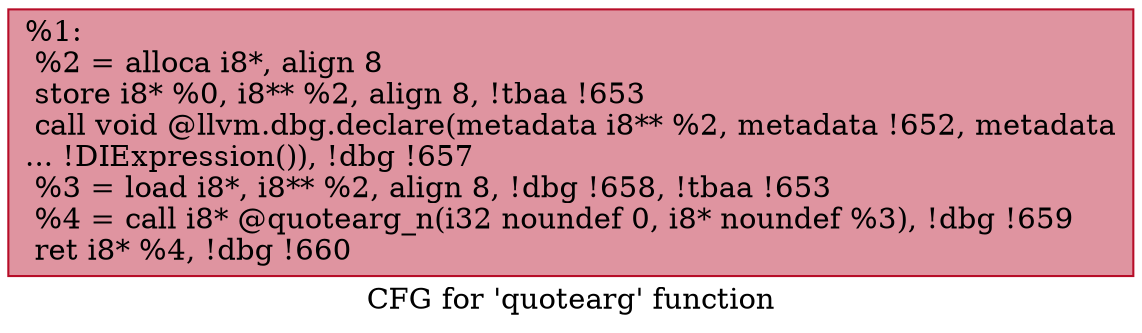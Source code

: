 digraph "CFG for 'quotearg' function" {
	label="CFG for 'quotearg' function";

	Node0x2671ad0 [shape=record,color="#b70d28ff", style=filled, fillcolor="#b70d2870",label="{%1:\l  %2 = alloca i8*, align 8\l  store i8* %0, i8** %2, align 8, !tbaa !653\l  call void @llvm.dbg.declare(metadata i8** %2, metadata !652, metadata\l... !DIExpression()), !dbg !657\l  %3 = load i8*, i8** %2, align 8, !dbg !658, !tbaa !653\l  %4 = call i8* @quotearg_n(i32 noundef 0, i8* noundef %3), !dbg !659\l  ret i8* %4, !dbg !660\l}"];
}
